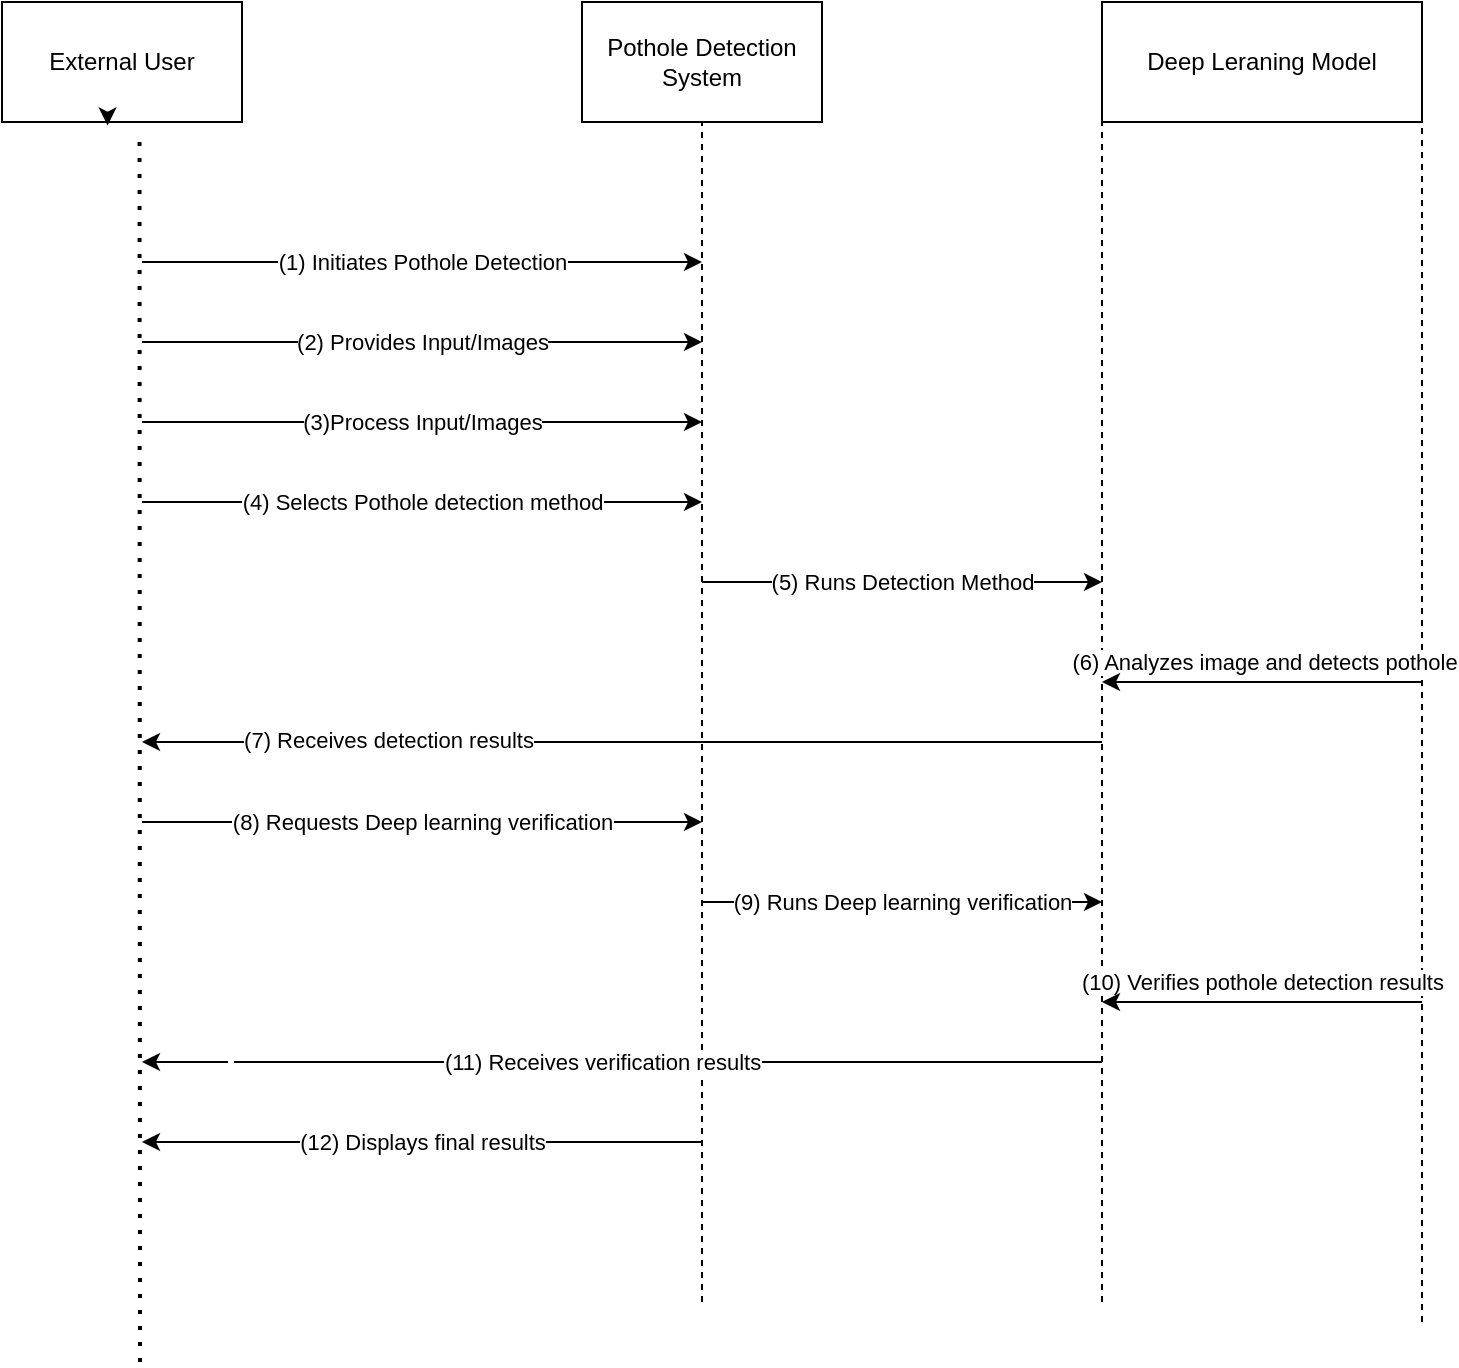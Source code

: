 <mxfile version="22.0.8" type="github">
  <diagram name="Page-1" id="2YBvvXClWsGukQMizWep">
    <mxGraphModel dx="1235" dy="733" grid="1" gridSize="10" guides="1" tooltips="1" connect="1" arrows="1" fold="1" page="1" pageScale="1" pageWidth="850" pageHeight="1100" math="0" shadow="0">
      <root>
        <mxCell id="0" />
        <mxCell id="1" parent="0" />
        <mxCell id="1vlhA0a0n-J3-nDN9ojF-1" value="External User" style="rounded=0;whiteSpace=wrap;html=1;" vertex="1" parent="1">
          <mxGeometry x="90" y="110" width="120" height="60" as="geometry" />
        </mxCell>
        <mxCell id="1vlhA0a0n-J3-nDN9ojF-2" value="Pothole Detection System" style="rounded=0;whiteSpace=wrap;html=1;" vertex="1" parent="1">
          <mxGeometry x="380" y="110" width="120" height="60" as="geometry" />
        </mxCell>
        <mxCell id="1vlhA0a0n-J3-nDN9ojF-3" value="Deep Leraning Model" style="rounded=0;whiteSpace=wrap;html=1;" vertex="1" parent="1">
          <mxGeometry x="640" y="110" width="160" height="60" as="geometry" />
        </mxCell>
        <mxCell id="1vlhA0a0n-J3-nDN9ojF-6" style="edgeStyle=orthogonalEdgeStyle;rounded=0;orthogonalLoop=1;jettySize=auto;html=1;exitX=0.5;exitY=1;exitDx=0;exitDy=0;entryX=0.44;entryY=1.03;entryDx=0;entryDy=0;entryPerimeter=0;" edge="1" parent="1" source="1vlhA0a0n-J3-nDN9ojF-1" target="1vlhA0a0n-J3-nDN9ojF-1">
          <mxGeometry relative="1" as="geometry" />
        </mxCell>
        <mxCell id="1vlhA0a0n-J3-nDN9ojF-7" value="" style="endArrow=none;dashed=1;html=1;dashPattern=1 3;strokeWidth=2;rounded=0;entryX=0.573;entryY=1.07;entryDx=0;entryDy=0;entryPerimeter=0;" edge="1" parent="1" target="1vlhA0a0n-J3-nDN9ojF-1">
          <mxGeometry width="50" height="50" relative="1" as="geometry">
            <mxPoint x="159" y="790" as="sourcePoint" />
            <mxPoint x="140" y="170" as="targetPoint" />
          </mxGeometry>
        </mxCell>
        <mxCell id="1vlhA0a0n-J3-nDN9ojF-8" value="" style="endArrow=none;dashed=1;html=1;rounded=0;" edge="1" parent="1" target="1vlhA0a0n-J3-nDN9ojF-2">
          <mxGeometry width="50" height="50" relative="1" as="geometry">
            <mxPoint x="440" y="760" as="sourcePoint" />
            <mxPoint x="450" y="420" as="targetPoint" />
            <Array as="points">
              <mxPoint x="440" y="570" />
            </Array>
          </mxGeometry>
        </mxCell>
        <mxCell id="1vlhA0a0n-J3-nDN9ojF-9" value="" style="endArrow=none;dashed=1;html=1;rounded=0;entryX=0;entryY=1;entryDx=0;entryDy=0;" edge="1" parent="1" target="1vlhA0a0n-J3-nDN9ojF-3">
          <mxGeometry width="50" height="50" relative="1" as="geometry">
            <mxPoint x="640" y="760" as="sourcePoint" />
            <mxPoint x="450" y="420" as="targetPoint" />
          </mxGeometry>
        </mxCell>
        <mxCell id="1vlhA0a0n-J3-nDN9ojF-10" value="" style="endArrow=none;dashed=1;html=1;rounded=0;entryX=1;entryY=1;entryDx=0;entryDy=0;" edge="1" parent="1" target="1vlhA0a0n-J3-nDN9ojF-3">
          <mxGeometry width="50" height="50" relative="1" as="geometry">
            <mxPoint x="800" y="770" as="sourcePoint" />
            <mxPoint x="710" y="250" as="targetPoint" />
            <Array as="points">
              <mxPoint x="800" y="750" />
            </Array>
          </mxGeometry>
        </mxCell>
        <mxCell id="1vlhA0a0n-J3-nDN9ojF-12" value=" (1) Initiates Pothole Detection       " style="endArrow=classic;html=1;rounded=0;" edge="1" parent="1">
          <mxGeometry width="50" height="50" relative="1" as="geometry">
            <mxPoint x="160" y="240" as="sourcePoint" />
            <mxPoint x="440" y="240" as="targetPoint" />
          </mxGeometry>
        </mxCell>
        <mxCell id="1vlhA0a0n-J3-nDN9ojF-14" value="(2) Provides Input/Images" style="endArrow=classic;html=1;rounded=0;" edge="1" parent="1">
          <mxGeometry width="50" height="50" relative="1" as="geometry">
            <mxPoint x="160" y="280" as="sourcePoint" />
            <mxPoint x="440" y="280" as="targetPoint" />
          </mxGeometry>
        </mxCell>
        <mxCell id="1vlhA0a0n-J3-nDN9ojF-15" value="(3)Process Input/Images" style="endArrow=classic;html=1;rounded=0;" edge="1" parent="1">
          <mxGeometry width="50" height="50" relative="1" as="geometry">
            <mxPoint x="160" y="320" as="sourcePoint" />
            <mxPoint x="440" y="320" as="targetPoint" />
          </mxGeometry>
        </mxCell>
        <mxCell id="1vlhA0a0n-J3-nDN9ojF-16" value="(4) Selects Pothole detection method" style="endArrow=classic;html=1;rounded=0;" edge="1" parent="1">
          <mxGeometry width="50" height="50" relative="1" as="geometry">
            <mxPoint x="160" y="360" as="sourcePoint" />
            <mxPoint x="440" y="360" as="targetPoint" />
          </mxGeometry>
        </mxCell>
        <mxCell id="1vlhA0a0n-J3-nDN9ojF-17" value="(5) Runs Detection Method" style="endArrow=classic;html=1;rounded=0;" edge="1" parent="1">
          <mxGeometry width="50" height="50" relative="1" as="geometry">
            <mxPoint x="440" y="400" as="sourcePoint" />
            <mxPoint x="640" y="400" as="targetPoint" />
          </mxGeometry>
        </mxCell>
        <mxCell id="1vlhA0a0n-J3-nDN9ojF-19" value="(6) Analyzes image and detects pothole" style="endArrow=classic;html=1;rounded=0;" edge="1" parent="1">
          <mxGeometry width="50" height="50" relative="1" as="geometry">
            <mxPoint x="801" y="440" as="sourcePoint" />
            <mxPoint x="641" y="440" as="targetPoint" />
          </mxGeometry>
        </mxCell>
        <mxCell id="1vlhA0a0n-J3-nDN9ojF-20" value="" style="endArrow=classic;html=1;rounded=0;" edge="1" parent="1">
          <mxGeometry width="50" height="50" relative="1" as="geometry">
            <mxPoint x="800" y="450" as="sourcePoint" />
            <mxPoint x="640" y="450" as="targetPoint" />
          </mxGeometry>
        </mxCell>
        <mxCell id="1vlhA0a0n-J3-nDN9ojF-21" value="" style="endArrow=classic;html=1;rounded=0;" edge="1" parent="1">
          <mxGeometry width="50" height="50" relative="1" as="geometry">
            <mxPoint x="640" y="480" as="sourcePoint" />
            <mxPoint x="160" y="480" as="targetPoint" />
          </mxGeometry>
        </mxCell>
        <mxCell id="1vlhA0a0n-J3-nDN9ojF-22" value="(7) Receives detection results" style="edgeLabel;html=1;align=center;verticalAlign=middle;resizable=0;points=[];" vertex="1" connectable="0" parent="1vlhA0a0n-J3-nDN9ojF-21">
          <mxGeometry x="0.488" y="-1" relative="1" as="geometry">
            <mxPoint as="offset" />
          </mxGeometry>
        </mxCell>
        <mxCell id="1vlhA0a0n-J3-nDN9ojF-23" value="(8) Requests Deep learning verification" style="endArrow=classic;html=1;rounded=0;" edge="1" parent="1">
          <mxGeometry width="50" height="50" relative="1" as="geometry">
            <mxPoint x="160" y="520" as="sourcePoint" />
            <mxPoint x="440" y="520" as="targetPoint" />
          </mxGeometry>
        </mxCell>
        <mxCell id="1vlhA0a0n-J3-nDN9ojF-24" value="(9) Runs Deep learning verification" style="endArrow=classic;html=1;rounded=0;" edge="1" parent="1">
          <mxGeometry width="50" height="50" relative="1" as="geometry">
            <mxPoint x="440" y="560" as="sourcePoint" />
            <mxPoint x="640" y="560" as="targetPoint" />
          </mxGeometry>
        </mxCell>
        <mxCell id="1vlhA0a0n-J3-nDN9ojF-25" value="(10) Verifies pothole detection results" style="endArrow=classic;html=1;rounded=0;" edge="1" parent="1">
          <mxGeometry width="50" height="50" relative="1" as="geometry">
            <mxPoint x="800" y="600" as="sourcePoint" />
            <mxPoint x="640" y="600" as="targetPoint" />
          </mxGeometry>
        </mxCell>
        <mxCell id="1vlhA0a0n-J3-nDN9ojF-26" value="" style="endArrow=classic;html=1;rounded=0;" edge="1" parent="1">
          <mxGeometry width="50" height="50" relative="1" as="geometry">
            <mxPoint x="800" y="610" as="sourcePoint" />
            <mxPoint x="640" y="610" as="targetPoint" />
          </mxGeometry>
        </mxCell>
        <mxCell id="1vlhA0a0n-J3-nDN9ojF-27" value="(11) Receives verification results" style="endArrow=classic;html=1;rounded=0;" edge="1" parent="1">
          <mxGeometry width="50" height="50" relative="1" as="geometry">
            <mxPoint x="640" y="640" as="sourcePoint" />
            <mxPoint x="160" y="640" as="targetPoint" />
            <Array as="points">
              <mxPoint x="370" y="640" />
              <mxPoint x="240" y="640" />
              <mxPoint x="250" y="640" />
            </Array>
          </mxGeometry>
        </mxCell>
        <mxCell id="1vlhA0a0n-J3-nDN9ojF-28" value="&amp;nbsp;" style="edgeLabel;html=1;align=center;verticalAlign=middle;resizable=0;points=[];" vertex="1" connectable="0" parent="1vlhA0a0n-J3-nDN9ojF-27">
          <mxGeometry x="0.825" y="-1" relative="1" as="geometry">
            <mxPoint as="offset" />
          </mxGeometry>
        </mxCell>
        <mxCell id="1vlhA0a0n-J3-nDN9ojF-30" value="(12) Displays final results" style="endArrow=classic;html=1;rounded=0;" edge="1" parent="1">
          <mxGeometry width="50" height="50" relative="1" as="geometry">
            <mxPoint x="440" y="680" as="sourcePoint" />
            <mxPoint x="160" y="680" as="targetPoint" />
          </mxGeometry>
        </mxCell>
      </root>
    </mxGraphModel>
  </diagram>
</mxfile>
